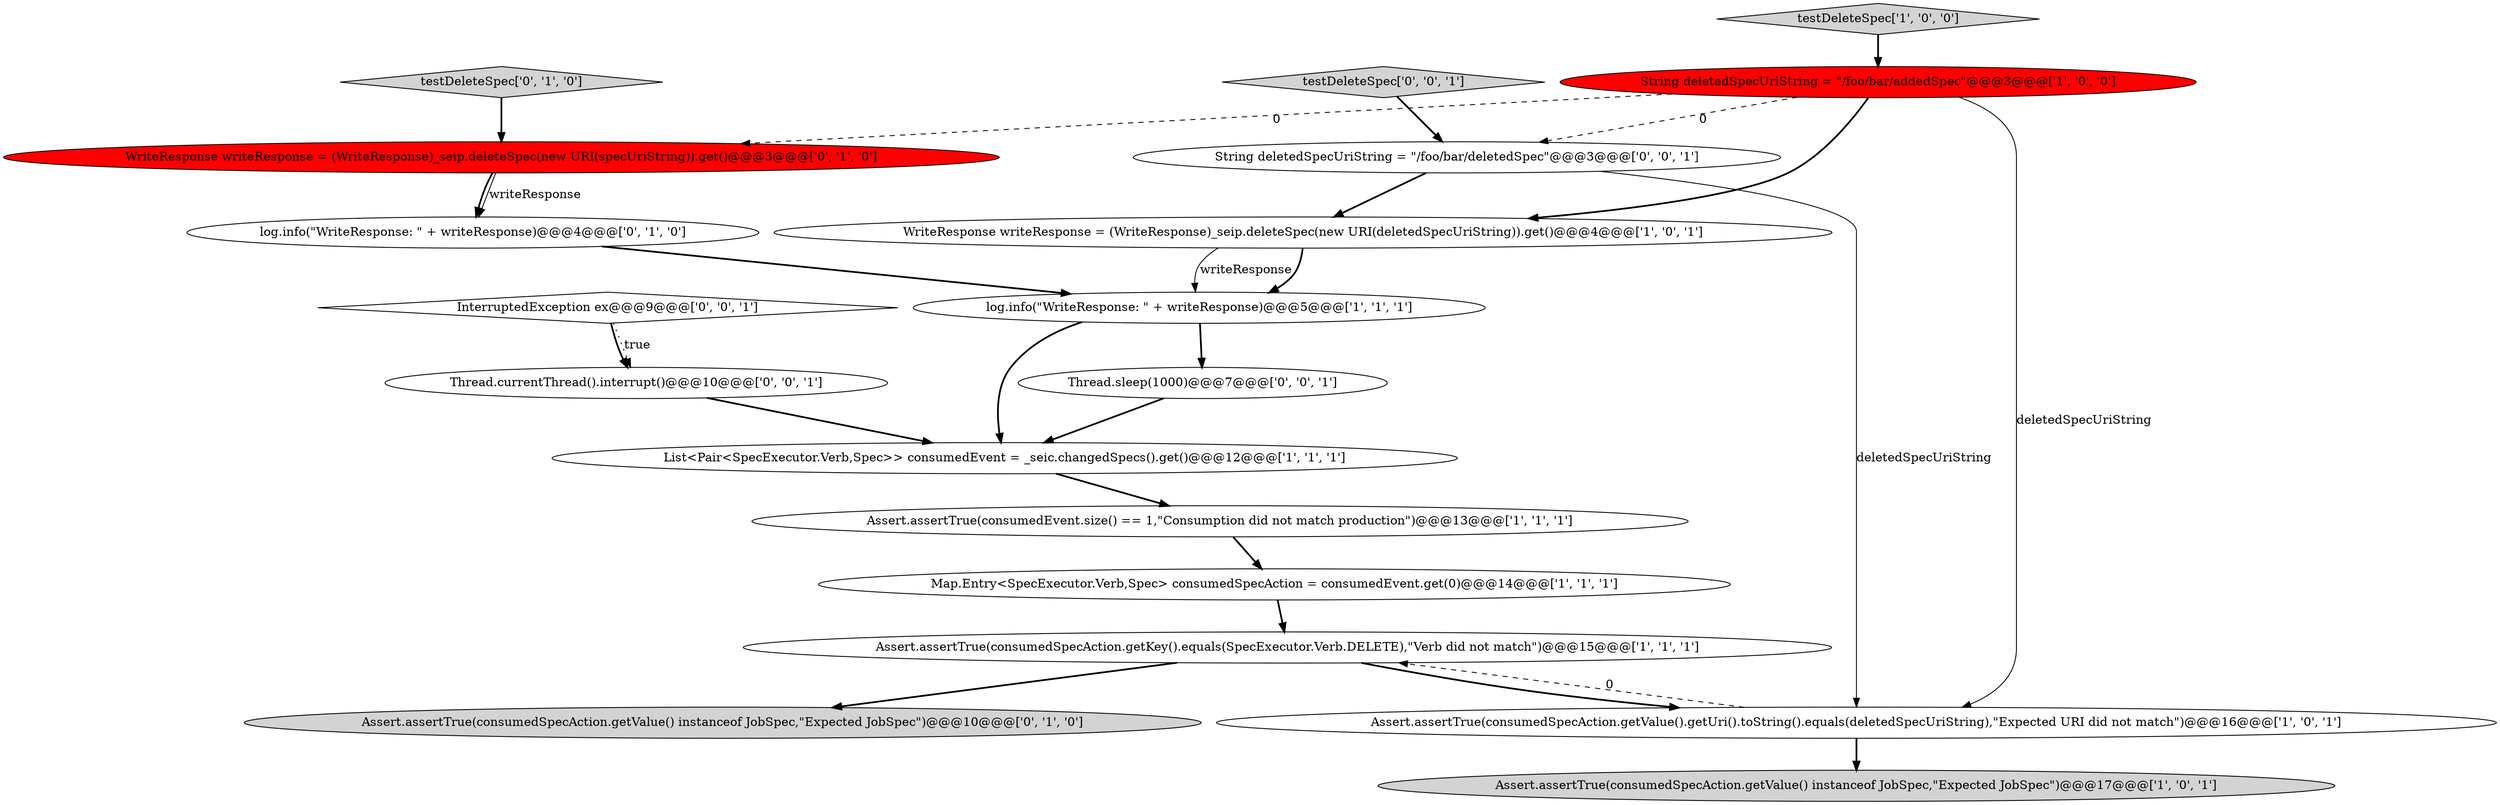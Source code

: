 digraph {
12 [style = filled, label = "Assert.assertTrue(consumedSpecAction.getValue() instanceof JobSpec,\"Expected JobSpec\")@@@10@@@['0', '1', '0']", fillcolor = lightgray, shape = ellipse image = "AAA0AAABBB2BBB"];
1 [style = filled, label = "Assert.assertTrue(consumedSpecAction.getValue().getUri().toString().equals(deletedSpecUriString),\"Expected URI did not match\")@@@16@@@['1', '0', '1']", fillcolor = white, shape = ellipse image = "AAA0AAABBB1BBB"];
18 [style = filled, label = "Thread.sleep(1000)@@@7@@@['0', '0', '1']", fillcolor = white, shape = ellipse image = "AAA0AAABBB3BBB"];
5 [style = filled, label = "Assert.assertTrue(consumedSpecAction.getValue() instanceof JobSpec,\"Expected JobSpec\")@@@17@@@['1', '0', '1']", fillcolor = lightgray, shape = ellipse image = "AAA0AAABBB1BBB"];
9 [style = filled, label = "List<Pair<SpecExecutor.Verb,Spec>> consumedEvent = _seic.changedSpecs().get()@@@12@@@['1', '1', '1']", fillcolor = white, shape = ellipse image = "AAA0AAABBB1BBB"];
10 [style = filled, label = "log.info(\"WriteResponse: \" + writeResponse)@@@4@@@['0', '1', '0']", fillcolor = white, shape = ellipse image = "AAA0AAABBB2BBB"];
11 [style = filled, label = "WriteResponse writeResponse = (WriteResponse)_seip.deleteSpec(new URI(specUriString)).get()@@@3@@@['0', '1', '0']", fillcolor = red, shape = ellipse image = "AAA1AAABBB2BBB"];
4 [style = filled, label = "Assert.assertTrue(consumedSpecAction.getKey().equals(SpecExecutor.Verb.DELETE),\"Verb did not match\")@@@15@@@['1', '1', '1']", fillcolor = white, shape = ellipse image = "AAA0AAABBB1BBB"];
16 [style = filled, label = "String deletedSpecUriString = \"/foo/bar/deletedSpec\"@@@3@@@['0', '0', '1']", fillcolor = white, shape = ellipse image = "AAA0AAABBB3BBB"];
6 [style = filled, label = "testDeleteSpec['1', '0', '0']", fillcolor = lightgray, shape = diamond image = "AAA0AAABBB1BBB"];
7 [style = filled, label = "String deletedSpecUriString = \"/foo/bar/addedSpec\"@@@3@@@['1', '0', '0']", fillcolor = red, shape = ellipse image = "AAA1AAABBB1BBB"];
13 [style = filled, label = "testDeleteSpec['0', '1', '0']", fillcolor = lightgray, shape = diamond image = "AAA0AAABBB2BBB"];
17 [style = filled, label = "Thread.currentThread().interrupt()@@@10@@@['0', '0', '1']", fillcolor = white, shape = ellipse image = "AAA0AAABBB3BBB"];
0 [style = filled, label = "log.info(\"WriteResponse: \" + writeResponse)@@@5@@@['1', '1', '1']", fillcolor = white, shape = ellipse image = "AAA0AAABBB1BBB"];
3 [style = filled, label = "Map.Entry<SpecExecutor.Verb,Spec> consumedSpecAction = consumedEvent.get(0)@@@14@@@['1', '1', '1']", fillcolor = white, shape = ellipse image = "AAA0AAABBB1BBB"];
2 [style = filled, label = "WriteResponse writeResponse = (WriteResponse)_seip.deleteSpec(new URI(deletedSpecUriString)).get()@@@4@@@['1', '0', '1']", fillcolor = white, shape = ellipse image = "AAA0AAABBB1BBB"];
8 [style = filled, label = "Assert.assertTrue(consumedEvent.size() == 1,\"Consumption did not match production\")@@@13@@@['1', '1', '1']", fillcolor = white, shape = ellipse image = "AAA0AAABBB1BBB"];
14 [style = filled, label = "testDeleteSpec['0', '0', '1']", fillcolor = lightgray, shape = diamond image = "AAA0AAABBB3BBB"];
15 [style = filled, label = "InterruptedException ex@@@9@@@['0', '0', '1']", fillcolor = white, shape = diamond image = "AAA0AAABBB3BBB"];
1->5 [style = bold, label=""];
14->16 [style = bold, label=""];
0->9 [style = bold, label=""];
2->0 [style = solid, label="writeResponse"];
7->16 [style = dashed, label="0"];
16->1 [style = solid, label="deletedSpecUriString"];
17->9 [style = bold, label=""];
8->3 [style = bold, label=""];
7->1 [style = solid, label="deletedSpecUriString"];
7->11 [style = dashed, label="0"];
1->4 [style = dashed, label="0"];
11->10 [style = solid, label="writeResponse"];
16->2 [style = bold, label=""];
9->8 [style = bold, label=""];
3->4 [style = bold, label=""];
13->11 [style = bold, label=""];
15->17 [style = dotted, label="true"];
15->17 [style = bold, label=""];
2->0 [style = bold, label=""];
11->10 [style = bold, label=""];
7->2 [style = bold, label=""];
10->0 [style = bold, label=""];
18->9 [style = bold, label=""];
4->12 [style = bold, label=""];
0->18 [style = bold, label=""];
4->1 [style = bold, label=""];
6->7 [style = bold, label=""];
}
